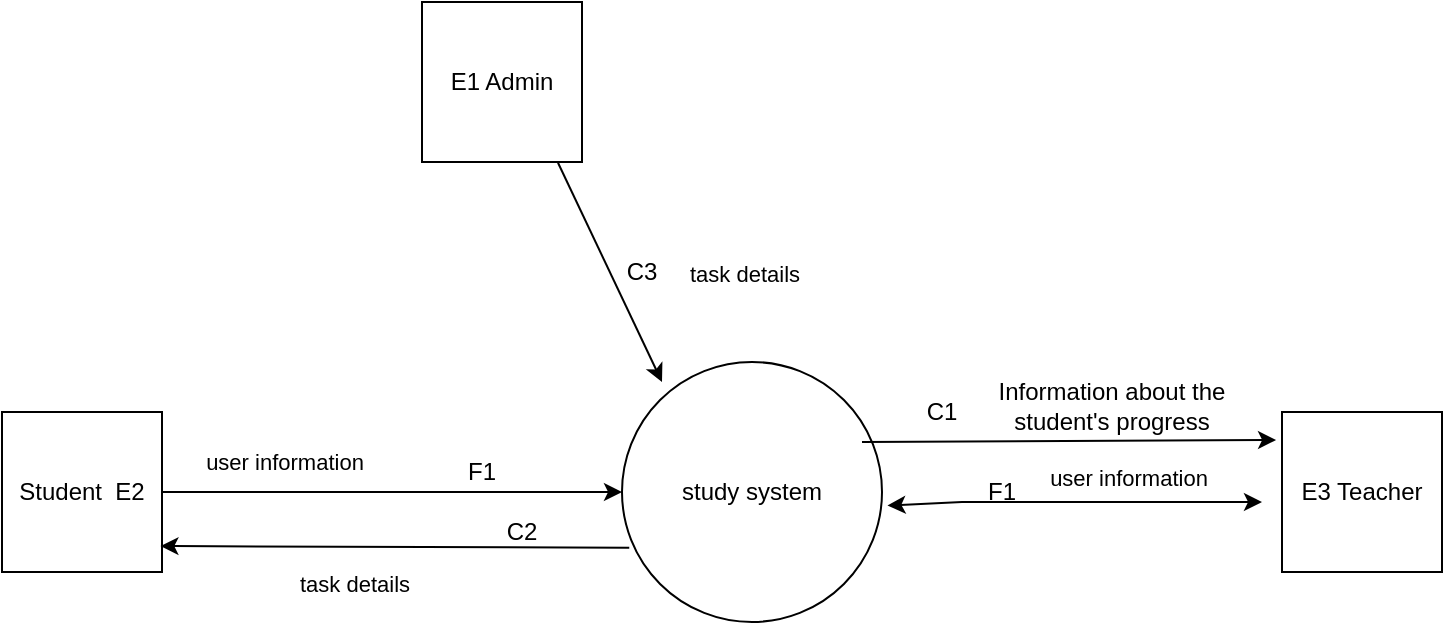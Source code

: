 <mxfile version="20.6.1" type="device"><diagram id="_hGbmggEHDkDY0NZ8rMK" name="Page-1"><mxGraphModel dx="1278" dy="649" grid="1" gridSize="10" guides="1" tooltips="1" connect="1" arrows="1" fold="1" page="1" pageScale="1" pageWidth="850" pageHeight="1100" math="0" shadow="0"><root><mxCell id="0"/><mxCell id="1" parent="0"/><mxCell id="FRSwOs-fEZsx0F61HjPl-1" value="study system" style="ellipse;whiteSpace=wrap;html=1;aspect=fixed;" parent="1" vertex="1"><mxGeometry x="380" y="210" width="130" height="130" as="geometry"/></mxCell><mxCell id="FRSwOs-fEZsx0F61HjPl-2" value="E1 Admin" style="whiteSpace=wrap;html=1;aspect=fixed;" parent="1" vertex="1"><mxGeometry x="280" y="30" width="80" height="80" as="geometry"/></mxCell><mxCell id="FRSwOs-fEZsx0F61HjPl-3" value="Student&amp;nbsp; E2" style="whiteSpace=wrap;html=1;aspect=fixed;" parent="1" vertex="1"><mxGeometry x="70" y="235" width="80" height="80" as="geometry"/></mxCell><mxCell id="FRSwOs-fEZsx0F61HjPl-4" value="E3 Teacher" style="whiteSpace=wrap;html=1;aspect=fixed;" parent="1" vertex="1"><mxGeometry x="710" y="235" width="80" height="80" as="geometry"/></mxCell><mxCell id="FRSwOs-fEZsx0F61HjPl-5" value="" style="endArrow=classic;html=1;exitX=1;exitY=0.5;exitDx=0;exitDy=0;" parent="1" source="FRSwOs-fEZsx0F61HjPl-3" edge="1"><mxGeometry width="50" height="50" relative="1" as="geometry"><mxPoint x="400" y="330" as="sourcePoint"/><mxPoint x="380" y="275" as="targetPoint"/></mxGeometry></mxCell><mxCell id="FRSwOs-fEZsx0F61HjPl-6" value="user information" style="edgeLabel;html=1;align=center;verticalAlign=middle;resizable=0;points=[];" parent="FRSwOs-fEZsx0F61HjPl-5" vertex="1" connectable="0"><mxGeometry x="-0.762" relative="1" as="geometry"><mxPoint x="33" y="-15" as="offset"/></mxGeometry></mxCell><mxCell id="FRSwOs-fEZsx0F61HjPl-10" value="" style="endArrow=classic;html=1;exitX=0.85;exitY=1.005;exitDx=0;exitDy=0;exitPerimeter=0;" parent="1" source="FRSwOs-fEZsx0F61HjPl-2" edge="1"><mxGeometry width="50" height="50" relative="1" as="geometry"><mxPoint x="400" y="330" as="sourcePoint"/><mxPoint x="400" y="220" as="targetPoint"/></mxGeometry></mxCell><mxCell id="FRSwOs-fEZsx0F61HjPl-11" value="task details" style="edgeLabel;html=1;align=center;verticalAlign=middle;resizable=0;points=[];" parent="FRSwOs-fEZsx0F61HjPl-10" vertex="1" connectable="0"><mxGeometry x="-0.4" y="2" relative="1" as="geometry"><mxPoint x="75" y="23" as="offset"/></mxGeometry></mxCell><mxCell id="FRSwOs-fEZsx0F61HjPl-12" value="" style="endArrow=classic;html=1;entryX=0.99;entryY=0.838;entryDx=0;entryDy=0;entryPerimeter=0;exitX=0.028;exitY=0.714;exitDx=0;exitDy=0;exitPerimeter=0;" parent="1" source="FRSwOs-fEZsx0F61HjPl-1" target="FRSwOs-fEZsx0F61HjPl-3" edge="1"><mxGeometry width="50" height="50" relative="1" as="geometry"><mxPoint x="390" y="330" as="sourcePoint"/><mxPoint x="440" y="280" as="targetPoint"/></mxGeometry></mxCell><mxCell id="FRSwOs-fEZsx0F61HjPl-13" value="&lt;span style=&quot;color: rgba(0 , 0 , 0 , 0) ; font-family: monospace ; font-size: 0px ; background-color: rgb(248 , 249 , 250)&quot;&gt;%3CmxGraphModel%3E%3Croot%3E%3CmxCell%20id%3D%220%22%2F%3E%3CmxCell%20id%3D%221%22%20parent%3D%220%22%2F%3E%3CmxCell%20id%3D%222%22%20value%3D%22%D7%A4%D7%A8%D7%98%D7%99%20%D7%A8%D7%9E%D7%95%D7%AA%20%D7%95%D7%9E%D7%A9%D7%99%D7%9E%D7%95%D7%AA%22%20style%3D%22edgeLabel%3Bhtml%3D1%3Balign%3Dcenter%3BverticalAlign%3Dmiddle%3Bresizable%3D0%3Bpoints%3D%5B%5D%3B%22%20vertex%3D%221%22%20connectable%3D%220%22%20parent%3D%221%22%3E%3CmxGeometry%20x%3D%22344.332%22%20y%3D%22149.238%22%20as%3D%22geometry%22%2F%3E%3C%2FmxCell%3E%3C%2Froot%3E%3C%2FmxGraphModel%3Eפ&lt;/span&gt;&lt;span style=&quot;color: rgba(0 , 0 , 0 , 0) ; font-family: monospace ; font-size: 0px ; background-color: rgb(248 , 249 , 250)&quot;&gt;%3CmxGraphModel%3E%3Croot%3E%3CmxCell%20id%3D%220%22%2F%3E%3CmxCell%20id%3D%221%22%20parent%3D%220%22%2F%3E%3CmxCell%20id%3D%222%22%20value%3D%22%D7%A4%D7%A8%D7%98%D7%99%20%D7%A8%D7%9E%D7%95%D7%AA%20%D7%95%D7%9E%D7%A9%D7%99%D7%9E%D7%95%D7%AA%22%20style%3D%22edgeLabel%3Bhtml%3D1%3Balign%3Dcenter%3BverticalAlign%3Dmiddle%3Bresizable%3D0%3Bpoints%3D%5B%5D%3B%22%20vertex%3D%221%22%20connectable%3D%220%22%20parent%3D%221%22%3E%3CmxGeometry%20x%3D%22344.332%22%20y%3D%22149.238%22%20as%3D%22geometry%22%2F%3E%3C%2FmxCell%3E%3C%2Froot%3E%3C%2FmxGraphModel%3E&lt;/span&gt;" style="edgeLabel;html=1;align=center;verticalAlign=middle;resizable=0;points=[];" parent="FRSwOs-fEZsx0F61HjPl-12" vertex="1" connectable="0"><mxGeometry x="0.213" y="-2" relative="1" as="geometry"><mxPoint as="offset"/></mxGeometry></mxCell><mxCell id="FRSwOs-fEZsx0F61HjPl-14" value="task details" style="edgeLabel;html=1;align=center;verticalAlign=middle;resizable=0;points=[];" parent="FRSwOs-fEZsx0F61HjPl-12" vertex="1" connectable="0"><mxGeometry x="0.171" relative="1" as="geometry"><mxPoint y="18" as="offset"/></mxGeometry></mxCell><mxCell id="tvJsZdC1otAb049RJRll-4" value="" style="endArrow=classic;html=1;rounded=0;entryX=-0.037;entryY=0.175;entryDx=0;entryDy=0;entryPerimeter=0;" parent="1" target="FRSwOs-fEZsx0F61HjPl-4" edge="1"><mxGeometry width="50" height="50" relative="1" as="geometry"><mxPoint x="500" y="250" as="sourcePoint"/><mxPoint x="450" y="210" as="targetPoint"/></mxGeometry></mxCell><mxCell id="tvJsZdC1otAb049RJRll-5" value="Information about the student's progress" style="text;html=1;strokeColor=none;fillColor=none;align=center;verticalAlign=middle;whiteSpace=wrap;rounded=0;" parent="1" vertex="1"><mxGeometry x="560" y="217" width="130" height="30" as="geometry"/></mxCell><mxCell id="tvJsZdC1otAb049RJRll-6" value="C1" style="text;html=1;strokeColor=none;fillColor=none;align=center;verticalAlign=middle;whiteSpace=wrap;rounded=0;" parent="1" vertex="1"><mxGeometry x="510" y="220" width="60" height="30" as="geometry"/></mxCell><mxCell id="tvJsZdC1otAb049RJRll-7" value="F1" style="text;html=1;strokeColor=none;fillColor=none;align=center;verticalAlign=middle;whiteSpace=wrap;rounded=0;" parent="1" vertex="1"><mxGeometry x="540" y="260" width="60" height="30" as="geometry"/></mxCell><mxCell id="tvJsZdC1otAb049RJRll-10" value="F1" style="text;html=1;strokeColor=none;fillColor=none;align=center;verticalAlign=middle;whiteSpace=wrap;rounded=0;" parent="1" vertex="1"><mxGeometry x="280" y="250" width="60" height="30" as="geometry"/></mxCell><mxCell id="tvJsZdC1otAb049RJRll-11" value="C2" style="text;html=1;strokeColor=none;fillColor=none;align=center;verticalAlign=middle;whiteSpace=wrap;rounded=0;" parent="1" vertex="1"><mxGeometry x="300" y="280" width="60" height="30" as="geometry"/></mxCell><mxCell id="tvJsZdC1otAb049RJRll-12" value="C3" style="text;html=1;strokeColor=none;fillColor=none;align=center;verticalAlign=middle;whiteSpace=wrap;rounded=0;" parent="1" vertex="1"><mxGeometry x="360" y="150" width="60" height="30" as="geometry"/></mxCell><mxCell id="mbtUpNXX6sXAP1Oaeqp3-1" value="" style="endArrow=classic;startArrow=classic;html=1;rounded=0;exitX=1.021;exitY=0.552;exitDx=0;exitDy=0;exitPerimeter=0;" parent="1" source="FRSwOs-fEZsx0F61HjPl-1" edge="1"><mxGeometry width="50" height="50" relative="1" as="geometry"><mxPoint x="520" y="290" as="sourcePoint"/><mxPoint x="700" y="280" as="targetPoint"/><Array as="points"><mxPoint x="550" y="280"/></Array></mxGeometry></mxCell><mxCell id="mbtUpNXX6sXAP1Oaeqp3-3" value="user information" style="edgeLabel;html=1;align=center;verticalAlign=middle;resizable=0;points=[];" parent="1" vertex="1" connectable="0"><mxGeometry x="640" y="270" as="geometry"><mxPoint x="-7" y="-2" as="offset"/></mxGeometry></mxCell></root></mxGraphModel></diagram></mxfile>